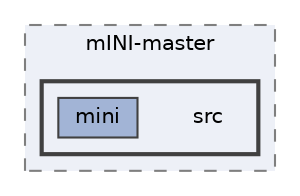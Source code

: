 digraph "C:/Users/HP/Documents/GitHub/Minero-Game/lib/mINI-master/src"
{
 // LATEX_PDF_SIZE
  bgcolor="transparent";
  edge [fontname=Helvetica,fontsize=10,labelfontname=Helvetica,labelfontsize=10];
  node [fontname=Helvetica,fontsize=10,shape=box,height=0.2,width=0.4];
  compound=true
  subgraph clusterdir_1bf920f3b2388b83456a1bdb97f6b906 {
    graph [ bgcolor="#edf0f7", pencolor="grey50", label="mINI-master", fontname=Helvetica,fontsize=10 style="filled,dashed", URL="dir_1bf920f3b2388b83456a1bdb97f6b906.html",tooltip=""]
  subgraph clusterdir_68754c4d368f4badbfadc2c253924776 {
    graph [ bgcolor="#edf0f7", pencolor="grey25", label="", fontname=Helvetica,fontsize=10 style="filled,bold", URL="dir_68754c4d368f4badbfadc2c253924776.html",tooltip=""]
    dir_68754c4d368f4badbfadc2c253924776 [shape=plaintext, label="src"];
  dir_7abaa19ece312c4f672214addb6e01a5 [label="mini", fillcolor="#a2b4d6", color="grey25", style="filled", URL="dir_7abaa19ece312c4f672214addb6e01a5.html",tooltip=""];
  }
  }
}

